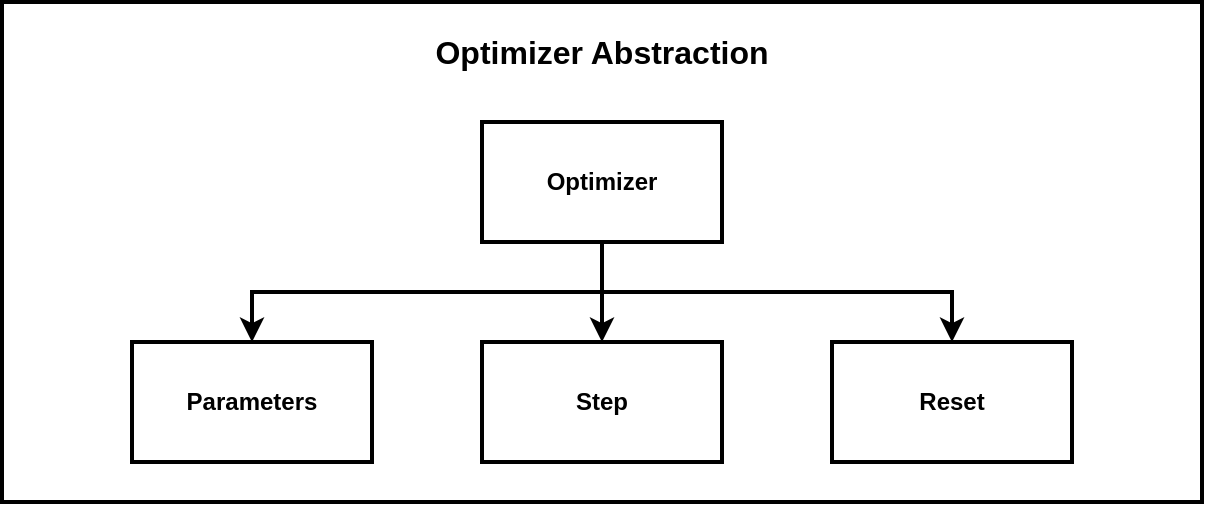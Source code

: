 <mxfile version="27.0.9">
  <diagram name="Page-1" id="EW_exJtrXmujUl0x1j2c">
    <mxGraphModel dx="1133" dy="703" grid="1" gridSize="10" guides="1" tooltips="1" connect="1" arrows="1" fold="1" page="1" pageScale="1" pageWidth="850" pageHeight="1100" math="0" shadow="0">
      <root>
        <mxCell id="0" />
        <mxCell id="1" parent="0" />
        <mxCell id="xKxIwal2QXqdXgNzUGBW-50" value="" style="rounded=0;whiteSpace=wrap;html=1;strokeWidth=2;" vertex="1" parent="1">
          <mxGeometry x="125" y="30" width="600" height="250" as="geometry" />
        </mxCell>
        <mxCell id="xKxIwal2QXqdXgNzUGBW-47" style="edgeStyle=orthogonalEdgeStyle;rounded=0;orthogonalLoop=1;jettySize=auto;html=1;exitX=0.5;exitY=1;exitDx=0;exitDy=0;entryX=0.5;entryY=0;entryDx=0;entryDy=0;strokeWidth=2;" edge="1" parent="1" source="xKxIwal2QXqdXgNzUGBW-43" target="xKxIwal2QXqdXgNzUGBW-44">
          <mxGeometry relative="1" as="geometry" />
        </mxCell>
        <mxCell id="xKxIwal2QXqdXgNzUGBW-48" style="edgeStyle=orthogonalEdgeStyle;rounded=0;orthogonalLoop=1;jettySize=auto;html=1;exitX=0.5;exitY=1;exitDx=0;exitDy=0;strokeWidth=2;" edge="1" parent="1" source="xKxIwal2QXqdXgNzUGBW-43" target="xKxIwal2QXqdXgNzUGBW-45">
          <mxGeometry relative="1" as="geometry" />
        </mxCell>
        <mxCell id="xKxIwal2QXqdXgNzUGBW-49" style="edgeStyle=orthogonalEdgeStyle;rounded=0;orthogonalLoop=1;jettySize=auto;html=1;exitX=0.5;exitY=1;exitDx=0;exitDy=0;entryX=0.5;entryY=0;entryDx=0;entryDy=0;strokeWidth=2;" edge="1" parent="1" source="xKxIwal2QXqdXgNzUGBW-43" target="xKxIwal2QXqdXgNzUGBW-46">
          <mxGeometry relative="1" as="geometry" />
        </mxCell>
        <mxCell id="xKxIwal2QXqdXgNzUGBW-43" value="&lt;b&gt;Optimizer&lt;/b&gt;" style="rounded=0;whiteSpace=wrap;html=1;strokeWidth=2;" vertex="1" parent="1">
          <mxGeometry x="365" y="90" width="120" height="60" as="geometry" />
        </mxCell>
        <mxCell id="xKxIwal2QXqdXgNzUGBW-44" value="&lt;b&gt;Step&lt;/b&gt;" style="rounded=0;whiteSpace=wrap;html=1;strokeWidth=2;" vertex="1" parent="1">
          <mxGeometry x="365" y="200" width="120" height="60" as="geometry" />
        </mxCell>
        <mxCell id="xKxIwal2QXqdXgNzUGBW-45" value="&lt;b&gt;Parameters&lt;/b&gt;" style="rounded=0;whiteSpace=wrap;html=1;strokeWidth=2;" vertex="1" parent="1">
          <mxGeometry x="190" y="200" width="120" height="60" as="geometry" />
        </mxCell>
        <mxCell id="xKxIwal2QXqdXgNzUGBW-46" value="&lt;b&gt;Reset&lt;/b&gt;" style="rounded=0;whiteSpace=wrap;html=1;strokeWidth=2;" vertex="1" parent="1">
          <mxGeometry x="540" y="200" width="120" height="60" as="geometry" />
        </mxCell>
        <mxCell id="xKxIwal2QXqdXgNzUGBW-52" value="&lt;font style=&quot;font-size: 16px;&quot;&gt;&lt;b&gt;Optimizer Abstraction&lt;/b&gt;&lt;/font&gt;" style="text;strokeColor=none;align=center;fillColor=none;html=1;verticalAlign=middle;whiteSpace=wrap;rounded=0;" vertex="1" parent="1">
          <mxGeometry x="337" y="40" width="176" height="30" as="geometry" />
        </mxCell>
      </root>
    </mxGraphModel>
  </diagram>
</mxfile>
